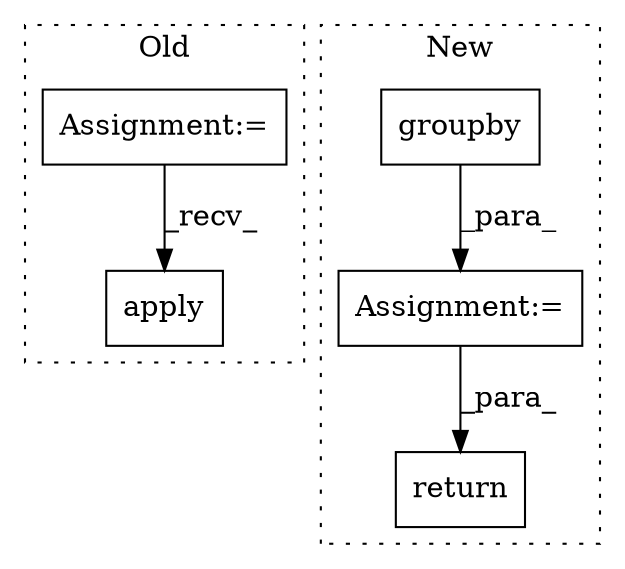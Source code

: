 digraph G {
subgraph cluster0 {
1 [label="apply" a="32" s="1484,1512" l="6,1" shape="box"];
3 [label="Assignment:=" a="7" s="1221" l="1" shape="box"];
label = "Old";
style="dotted";
}
subgraph cluster1 {
2 [label="groupby" a="32" s="1307,1339" l="8,1" shape="box"];
4 [label="return" a="41" s="1357" l="7" shape="box"];
5 [label="Assignment:=" a="7" s="1148" l="12" shape="box"];
label = "New";
style="dotted";
}
2 -> 5 [label="_para_"];
3 -> 1 [label="_recv_"];
5 -> 4 [label="_para_"];
}